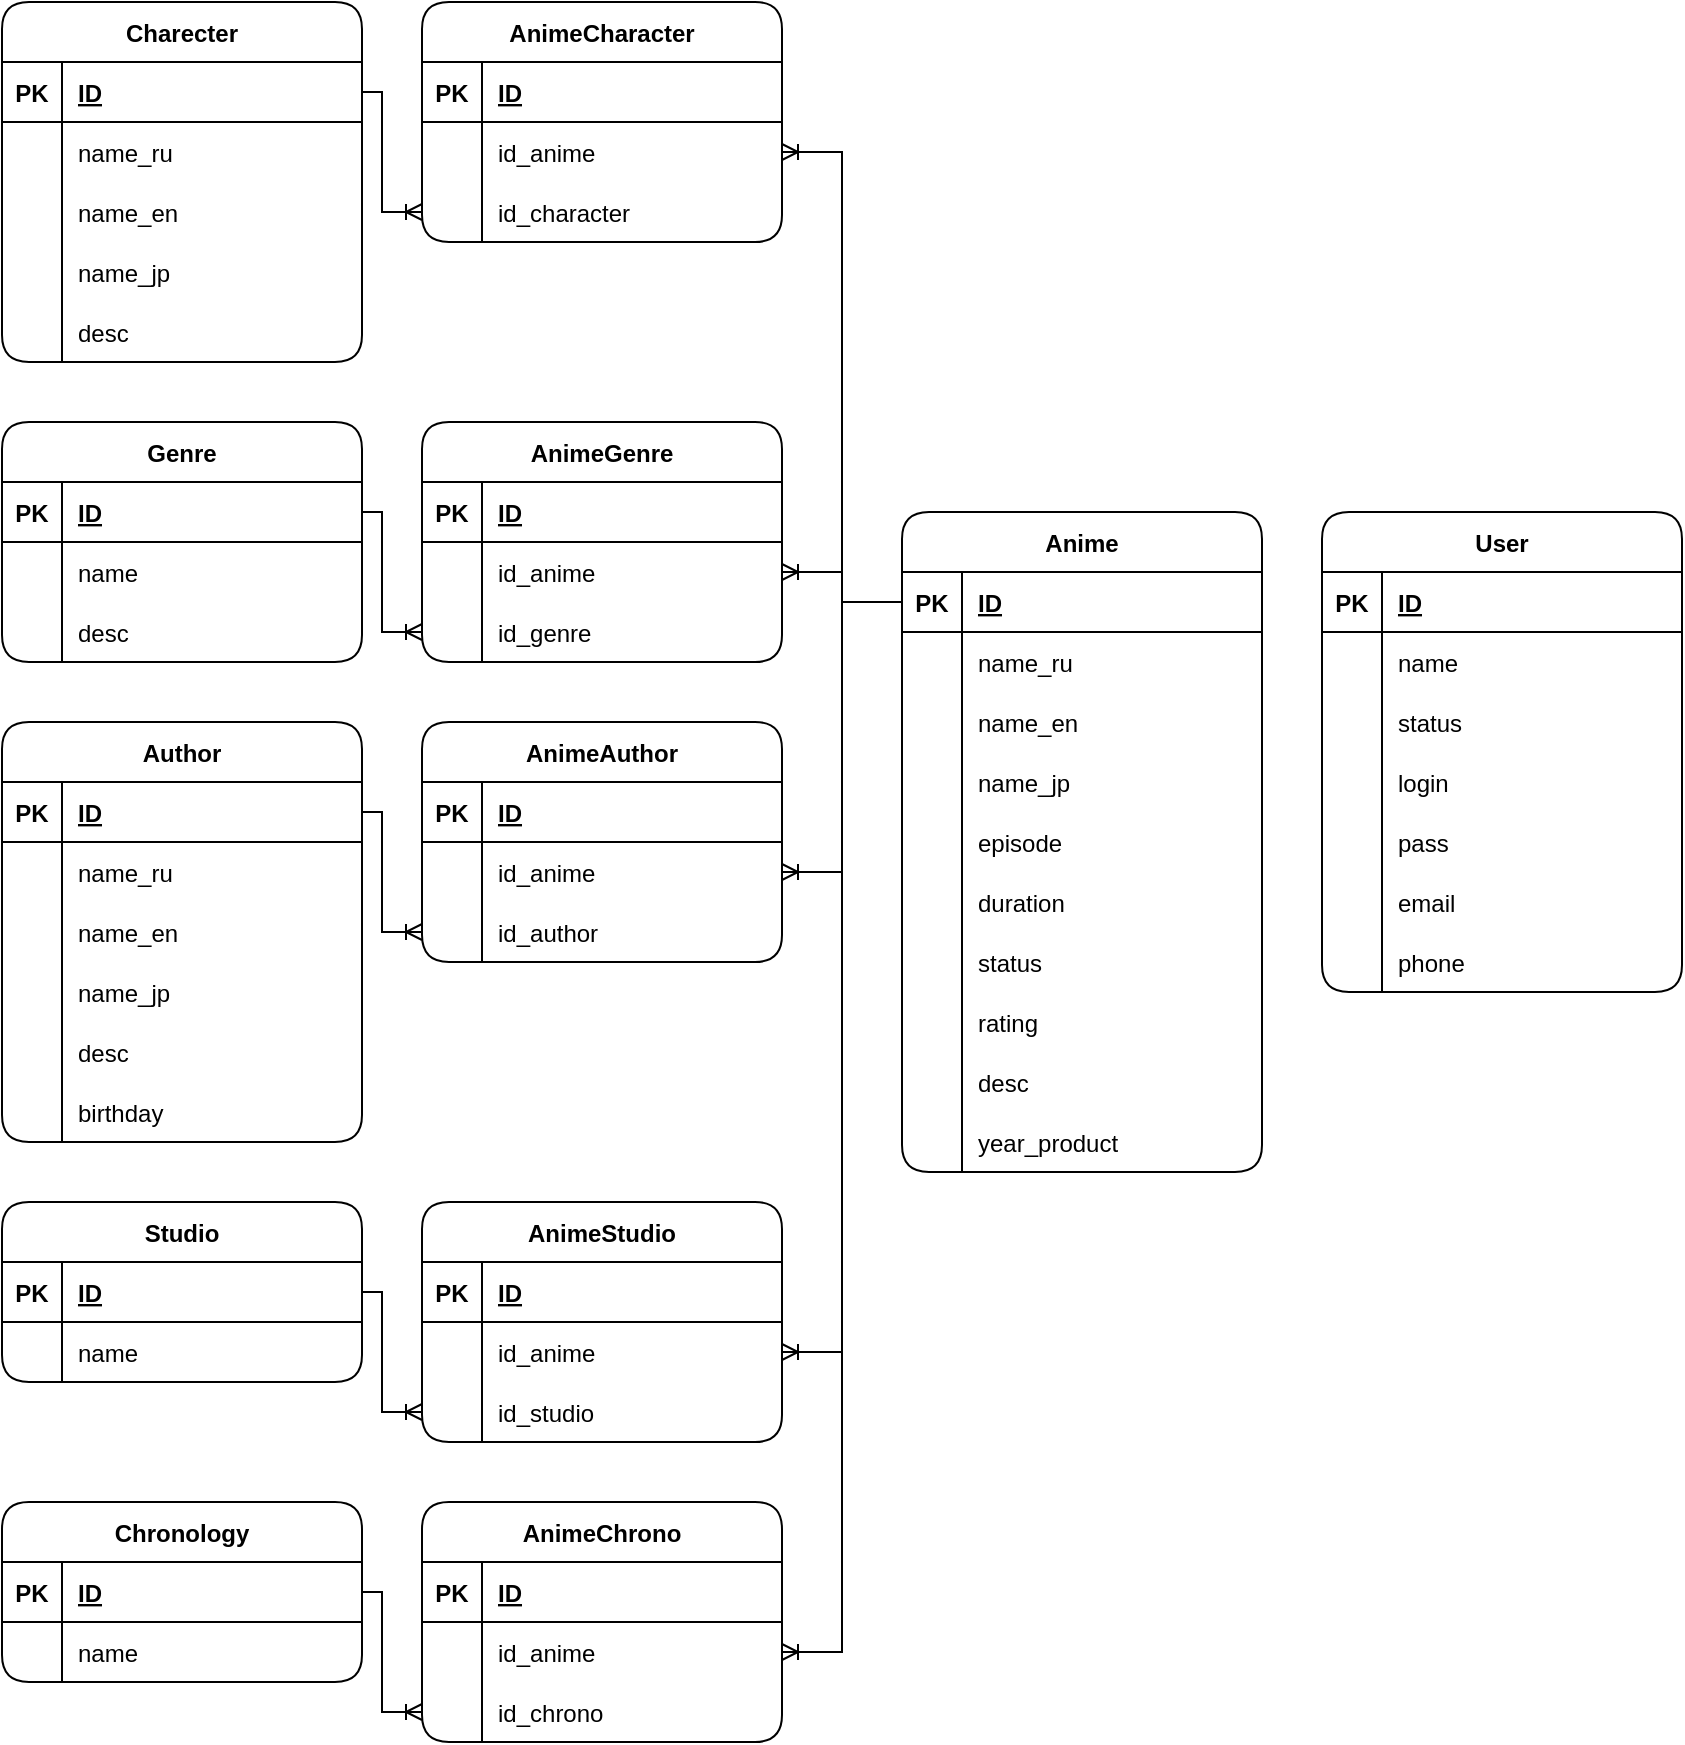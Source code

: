 <mxfile version="21.0.2" type="github">
  <diagram id="R2lEEEUBdFMjLlhIrx00" name="Page-1">
    <mxGraphModel dx="2294" dy="1980" grid="1" gridSize="10" guides="1" tooltips="1" connect="1" arrows="1" fold="1" page="1" pageScale="1" pageWidth="850" pageHeight="1100" math="0" shadow="0" extFonts="Permanent Marker^https://fonts.googleapis.com/css?family=Permanent+Marker">
      <root>
        <mxCell id="0" />
        <mxCell id="1" parent="0" />
        <mxCell id="4x8O5ecYbpIAdWg5Jk5Z-5" style="edgeStyle=orthogonalEdgeStyle;rounded=0;orthogonalLoop=1;jettySize=auto;html=1;exitX=0;exitY=0.5;exitDx=0;exitDy=0;entryX=0;entryY=0.5;entryDx=0;entryDy=0;endArrow=ERmany;endFill=0;" edge="1" parent="1" target="UUHhNU8ZhEwiob4Lq0Sh-174">
          <mxGeometry relative="1" as="geometry">
            <mxPoint x="80" y="105" as="sourcePoint" />
            <Array as="points">
              <mxPoint x="70" y="105" />
              <mxPoint x="70" y="40" />
              <mxPoint x="-440" y="40" />
              <mxPoint x="-440" y="405" />
            </Array>
          </mxGeometry>
        </mxCell>
        <mxCell id="4x8O5ecYbpIAdWg5Jk5Z-17" value="Anime" style="shape=table;startSize=30;container=1;collapsible=1;childLayout=tableLayout;fixedRows=1;rowLines=0;fontStyle=1;align=center;resizeLast=1;rounded=1;" vertex="1" parent="1">
          <mxGeometry x="-30" y="-835" width="180" height="330" as="geometry" />
        </mxCell>
        <mxCell id="4x8O5ecYbpIAdWg5Jk5Z-18" value="" style="shape=tableRow;horizontal=0;startSize=0;swimlaneHead=0;swimlaneBody=0;fillColor=none;collapsible=0;dropTarget=0;points=[[0,0.5],[1,0.5]];portConstraint=eastwest;top=0;left=0;right=0;bottom=1;" vertex="1" parent="4x8O5ecYbpIAdWg5Jk5Z-17">
          <mxGeometry y="30" width="180" height="30" as="geometry" />
        </mxCell>
        <mxCell id="4x8O5ecYbpIAdWg5Jk5Z-19" value="PK" style="shape=partialRectangle;connectable=0;fillColor=none;top=0;left=0;bottom=0;right=0;fontStyle=1;overflow=hidden;" vertex="1" parent="4x8O5ecYbpIAdWg5Jk5Z-18">
          <mxGeometry width="30" height="30" as="geometry">
            <mxRectangle width="30" height="30" as="alternateBounds" />
          </mxGeometry>
        </mxCell>
        <mxCell id="4x8O5ecYbpIAdWg5Jk5Z-20" value="ID" style="shape=partialRectangle;connectable=0;fillColor=none;top=0;left=0;bottom=0;right=0;align=left;spacingLeft=6;fontStyle=5;overflow=hidden;" vertex="1" parent="4x8O5ecYbpIAdWg5Jk5Z-18">
          <mxGeometry x="30" width="150" height="30" as="geometry">
            <mxRectangle width="150" height="30" as="alternateBounds" />
          </mxGeometry>
        </mxCell>
        <mxCell id="4x8O5ecYbpIAdWg5Jk5Z-21" value="" style="shape=tableRow;horizontal=0;startSize=0;swimlaneHead=0;swimlaneBody=0;fillColor=none;collapsible=0;dropTarget=0;points=[[0,0.5],[1,0.5]];portConstraint=eastwest;top=0;left=0;right=0;bottom=0;" vertex="1" parent="4x8O5ecYbpIAdWg5Jk5Z-17">
          <mxGeometry y="60" width="180" height="30" as="geometry" />
        </mxCell>
        <mxCell id="4x8O5ecYbpIAdWg5Jk5Z-22" value="" style="shape=partialRectangle;connectable=0;fillColor=none;top=0;left=0;bottom=0;right=0;editable=1;overflow=hidden;" vertex="1" parent="4x8O5ecYbpIAdWg5Jk5Z-21">
          <mxGeometry width="30" height="30" as="geometry">
            <mxRectangle width="30" height="30" as="alternateBounds" />
          </mxGeometry>
        </mxCell>
        <mxCell id="4x8O5ecYbpIAdWg5Jk5Z-23" value="name_ru" style="shape=partialRectangle;connectable=0;fillColor=none;top=0;left=0;bottom=0;right=0;align=left;spacingLeft=6;overflow=hidden;" vertex="1" parent="4x8O5ecYbpIAdWg5Jk5Z-21">
          <mxGeometry x="30" width="150" height="30" as="geometry">
            <mxRectangle width="150" height="30" as="alternateBounds" />
          </mxGeometry>
        </mxCell>
        <mxCell id="4x8O5ecYbpIAdWg5Jk5Z-24" value="" style="shape=tableRow;horizontal=0;startSize=0;swimlaneHead=0;swimlaneBody=0;fillColor=none;collapsible=0;dropTarget=0;points=[[0,0.5],[1,0.5]];portConstraint=eastwest;top=0;left=0;right=0;bottom=0;" vertex="1" parent="4x8O5ecYbpIAdWg5Jk5Z-17">
          <mxGeometry y="90" width="180" height="30" as="geometry" />
        </mxCell>
        <mxCell id="4x8O5ecYbpIAdWg5Jk5Z-25" value="" style="shape=partialRectangle;connectable=0;fillColor=none;top=0;left=0;bottom=0;right=0;editable=1;overflow=hidden;" vertex="1" parent="4x8O5ecYbpIAdWg5Jk5Z-24">
          <mxGeometry width="30" height="30" as="geometry">
            <mxRectangle width="30" height="30" as="alternateBounds" />
          </mxGeometry>
        </mxCell>
        <mxCell id="4x8O5ecYbpIAdWg5Jk5Z-26" value="name_en" style="shape=partialRectangle;connectable=0;fillColor=none;top=0;left=0;bottom=0;right=0;align=left;spacingLeft=6;overflow=hidden;" vertex="1" parent="4x8O5ecYbpIAdWg5Jk5Z-24">
          <mxGeometry x="30" width="150" height="30" as="geometry">
            <mxRectangle width="150" height="30" as="alternateBounds" />
          </mxGeometry>
        </mxCell>
        <mxCell id="4x8O5ecYbpIAdWg5Jk5Z-27" value="" style="shape=tableRow;horizontal=0;startSize=0;swimlaneHead=0;swimlaneBody=0;fillColor=none;collapsible=0;dropTarget=0;points=[[0,0.5],[1,0.5]];portConstraint=eastwest;top=0;left=0;right=0;bottom=0;" vertex="1" parent="4x8O5ecYbpIAdWg5Jk5Z-17">
          <mxGeometry y="120" width="180" height="30" as="geometry" />
        </mxCell>
        <mxCell id="4x8O5ecYbpIAdWg5Jk5Z-28" value="" style="shape=partialRectangle;connectable=0;fillColor=none;top=0;left=0;bottom=0;right=0;editable=1;overflow=hidden;" vertex="1" parent="4x8O5ecYbpIAdWg5Jk5Z-27">
          <mxGeometry width="30" height="30" as="geometry">
            <mxRectangle width="30" height="30" as="alternateBounds" />
          </mxGeometry>
        </mxCell>
        <mxCell id="4x8O5ecYbpIAdWg5Jk5Z-29" value="name_jp" style="shape=partialRectangle;connectable=0;fillColor=none;top=0;left=0;bottom=0;right=0;align=left;spacingLeft=6;overflow=hidden;" vertex="1" parent="4x8O5ecYbpIAdWg5Jk5Z-27">
          <mxGeometry x="30" width="150" height="30" as="geometry">
            <mxRectangle width="150" height="30" as="alternateBounds" />
          </mxGeometry>
        </mxCell>
        <mxCell id="4x8O5ecYbpIAdWg5Jk5Z-30" style="shape=tableRow;horizontal=0;startSize=0;swimlaneHead=0;swimlaneBody=0;fillColor=none;collapsible=0;dropTarget=0;points=[[0,0.5],[1,0.5]];portConstraint=eastwest;top=0;left=0;right=0;bottom=0;" vertex="1" parent="4x8O5ecYbpIAdWg5Jk5Z-17">
          <mxGeometry y="150" width="180" height="30" as="geometry" />
        </mxCell>
        <mxCell id="4x8O5ecYbpIAdWg5Jk5Z-31" style="shape=partialRectangle;connectable=0;fillColor=none;top=0;left=0;bottom=0;right=0;editable=1;overflow=hidden;" vertex="1" parent="4x8O5ecYbpIAdWg5Jk5Z-30">
          <mxGeometry width="30" height="30" as="geometry">
            <mxRectangle width="30" height="30" as="alternateBounds" />
          </mxGeometry>
        </mxCell>
        <mxCell id="4x8O5ecYbpIAdWg5Jk5Z-32" value="episode" style="shape=partialRectangle;connectable=0;fillColor=none;top=0;left=0;bottom=0;right=0;align=left;spacingLeft=6;overflow=hidden;" vertex="1" parent="4x8O5ecYbpIAdWg5Jk5Z-30">
          <mxGeometry x="30" width="150" height="30" as="geometry">
            <mxRectangle width="150" height="30" as="alternateBounds" />
          </mxGeometry>
        </mxCell>
        <mxCell id="4x8O5ecYbpIAdWg5Jk5Z-33" style="shape=tableRow;horizontal=0;startSize=0;swimlaneHead=0;swimlaneBody=0;fillColor=none;collapsible=0;dropTarget=0;points=[[0,0.5],[1,0.5]];portConstraint=eastwest;top=0;left=0;right=0;bottom=0;" vertex="1" parent="4x8O5ecYbpIAdWg5Jk5Z-17">
          <mxGeometry y="180" width="180" height="30" as="geometry" />
        </mxCell>
        <mxCell id="4x8O5ecYbpIAdWg5Jk5Z-34" style="shape=partialRectangle;connectable=0;fillColor=none;top=0;left=0;bottom=0;right=0;editable=1;overflow=hidden;" vertex="1" parent="4x8O5ecYbpIAdWg5Jk5Z-33">
          <mxGeometry width="30" height="30" as="geometry">
            <mxRectangle width="30" height="30" as="alternateBounds" />
          </mxGeometry>
        </mxCell>
        <mxCell id="4x8O5ecYbpIAdWg5Jk5Z-35" value="duration" style="shape=partialRectangle;connectable=0;fillColor=none;top=0;left=0;bottom=0;right=0;align=left;spacingLeft=6;overflow=hidden;" vertex="1" parent="4x8O5ecYbpIAdWg5Jk5Z-33">
          <mxGeometry x="30" width="150" height="30" as="geometry">
            <mxRectangle width="150" height="30" as="alternateBounds" />
          </mxGeometry>
        </mxCell>
        <mxCell id="4x8O5ecYbpIAdWg5Jk5Z-36" style="shape=tableRow;horizontal=0;startSize=0;swimlaneHead=0;swimlaneBody=0;fillColor=none;collapsible=0;dropTarget=0;points=[[0,0.5],[1,0.5]];portConstraint=eastwest;top=0;left=0;right=0;bottom=0;" vertex="1" parent="4x8O5ecYbpIAdWg5Jk5Z-17">
          <mxGeometry y="210" width="180" height="30" as="geometry" />
        </mxCell>
        <mxCell id="4x8O5ecYbpIAdWg5Jk5Z-37" style="shape=partialRectangle;connectable=0;fillColor=none;top=0;left=0;bottom=0;right=0;editable=1;overflow=hidden;" vertex="1" parent="4x8O5ecYbpIAdWg5Jk5Z-36">
          <mxGeometry width="30" height="30" as="geometry">
            <mxRectangle width="30" height="30" as="alternateBounds" />
          </mxGeometry>
        </mxCell>
        <mxCell id="4x8O5ecYbpIAdWg5Jk5Z-38" value="status" style="shape=partialRectangle;connectable=0;fillColor=none;top=0;left=0;bottom=0;right=0;align=left;spacingLeft=6;overflow=hidden;" vertex="1" parent="4x8O5ecYbpIAdWg5Jk5Z-36">
          <mxGeometry x="30" width="150" height="30" as="geometry">
            <mxRectangle width="150" height="30" as="alternateBounds" />
          </mxGeometry>
        </mxCell>
        <mxCell id="4x8O5ecYbpIAdWg5Jk5Z-39" style="shape=tableRow;horizontal=0;startSize=0;swimlaneHead=0;swimlaneBody=0;fillColor=none;collapsible=0;dropTarget=0;points=[[0,0.5],[1,0.5]];portConstraint=eastwest;top=0;left=0;right=0;bottom=0;" vertex="1" parent="4x8O5ecYbpIAdWg5Jk5Z-17">
          <mxGeometry y="240" width="180" height="30" as="geometry" />
        </mxCell>
        <mxCell id="4x8O5ecYbpIAdWg5Jk5Z-40" style="shape=partialRectangle;connectable=0;fillColor=none;top=0;left=0;bottom=0;right=0;editable=1;overflow=hidden;" vertex="1" parent="4x8O5ecYbpIAdWg5Jk5Z-39">
          <mxGeometry width="30" height="30" as="geometry">
            <mxRectangle width="30" height="30" as="alternateBounds" />
          </mxGeometry>
        </mxCell>
        <mxCell id="4x8O5ecYbpIAdWg5Jk5Z-41" value="rating" style="shape=partialRectangle;connectable=0;fillColor=none;top=0;left=0;bottom=0;right=0;align=left;spacingLeft=6;overflow=hidden;" vertex="1" parent="4x8O5ecYbpIAdWg5Jk5Z-39">
          <mxGeometry x="30" width="150" height="30" as="geometry">
            <mxRectangle width="150" height="30" as="alternateBounds" />
          </mxGeometry>
        </mxCell>
        <mxCell id="4x8O5ecYbpIAdWg5Jk5Z-42" style="shape=tableRow;horizontal=0;startSize=0;swimlaneHead=0;swimlaneBody=0;fillColor=none;collapsible=0;dropTarget=0;points=[[0,0.5],[1,0.5]];portConstraint=eastwest;top=0;left=0;right=0;bottom=0;" vertex="1" parent="4x8O5ecYbpIAdWg5Jk5Z-17">
          <mxGeometry y="270" width="180" height="30" as="geometry" />
        </mxCell>
        <mxCell id="4x8O5ecYbpIAdWg5Jk5Z-43" style="shape=partialRectangle;connectable=0;fillColor=none;top=0;left=0;bottom=0;right=0;editable=1;overflow=hidden;" vertex="1" parent="4x8O5ecYbpIAdWg5Jk5Z-42">
          <mxGeometry width="30" height="30" as="geometry">
            <mxRectangle width="30" height="30" as="alternateBounds" />
          </mxGeometry>
        </mxCell>
        <mxCell id="4x8O5ecYbpIAdWg5Jk5Z-44" value="desc" style="shape=partialRectangle;connectable=0;fillColor=none;top=0;left=0;bottom=0;right=0;align=left;spacingLeft=6;overflow=hidden;" vertex="1" parent="4x8O5ecYbpIAdWg5Jk5Z-42">
          <mxGeometry x="30" width="150" height="30" as="geometry">
            <mxRectangle width="150" height="30" as="alternateBounds" />
          </mxGeometry>
        </mxCell>
        <mxCell id="4x8O5ecYbpIAdWg5Jk5Z-45" style="shape=tableRow;horizontal=0;startSize=0;swimlaneHead=0;swimlaneBody=0;fillColor=none;collapsible=0;dropTarget=0;points=[[0,0.5],[1,0.5]];portConstraint=eastwest;top=0;left=0;right=0;bottom=0;" vertex="1" parent="4x8O5ecYbpIAdWg5Jk5Z-17">
          <mxGeometry y="300" width="180" height="30" as="geometry" />
        </mxCell>
        <mxCell id="4x8O5ecYbpIAdWg5Jk5Z-46" style="shape=partialRectangle;connectable=0;fillColor=none;top=0;left=0;bottom=0;right=0;editable=1;overflow=hidden;" vertex="1" parent="4x8O5ecYbpIAdWg5Jk5Z-45">
          <mxGeometry width="30" height="30" as="geometry">
            <mxRectangle width="30" height="30" as="alternateBounds" />
          </mxGeometry>
        </mxCell>
        <mxCell id="4x8O5ecYbpIAdWg5Jk5Z-47" value="year_product" style="shape=partialRectangle;connectable=0;fillColor=none;top=0;left=0;bottom=0;right=0;align=left;spacingLeft=6;overflow=hidden;" vertex="1" parent="4x8O5ecYbpIAdWg5Jk5Z-45">
          <mxGeometry x="30" width="150" height="30" as="geometry">
            <mxRectangle width="150" height="30" as="alternateBounds" />
          </mxGeometry>
        </mxCell>
        <mxCell id="4x8O5ecYbpIAdWg5Jk5Z-48" value="Chronology" style="shape=table;startSize=30;container=1;collapsible=1;childLayout=tableLayout;fixedRows=1;rowLines=0;fontStyle=1;align=center;resizeLast=1;rounded=1;" vertex="1" parent="1">
          <mxGeometry x="-480" y="-340" width="180" height="90" as="geometry" />
        </mxCell>
        <mxCell id="4x8O5ecYbpIAdWg5Jk5Z-49" value="" style="shape=tableRow;horizontal=0;startSize=0;swimlaneHead=0;swimlaneBody=0;fillColor=none;collapsible=0;dropTarget=0;points=[[0,0.5],[1,0.5]];portConstraint=eastwest;top=0;left=0;right=0;bottom=1;" vertex="1" parent="4x8O5ecYbpIAdWg5Jk5Z-48">
          <mxGeometry y="30" width="180" height="30" as="geometry" />
        </mxCell>
        <mxCell id="4x8O5ecYbpIAdWg5Jk5Z-50" value="PK" style="shape=partialRectangle;connectable=0;fillColor=none;top=0;left=0;bottom=0;right=0;fontStyle=1;overflow=hidden;" vertex="1" parent="4x8O5ecYbpIAdWg5Jk5Z-49">
          <mxGeometry width="30" height="30" as="geometry">
            <mxRectangle width="30" height="30" as="alternateBounds" />
          </mxGeometry>
        </mxCell>
        <mxCell id="4x8O5ecYbpIAdWg5Jk5Z-51" value="ID" style="shape=partialRectangle;connectable=0;fillColor=none;top=0;left=0;bottom=0;right=0;align=left;spacingLeft=6;fontStyle=5;overflow=hidden;" vertex="1" parent="4x8O5ecYbpIAdWg5Jk5Z-49">
          <mxGeometry x="30" width="150" height="30" as="geometry">
            <mxRectangle width="150" height="30" as="alternateBounds" />
          </mxGeometry>
        </mxCell>
        <mxCell id="4x8O5ecYbpIAdWg5Jk5Z-52" value="" style="shape=tableRow;horizontal=0;startSize=0;swimlaneHead=0;swimlaneBody=0;fillColor=none;collapsible=0;dropTarget=0;points=[[0,0.5],[1,0.5]];portConstraint=eastwest;top=0;left=0;right=0;bottom=0;" vertex="1" parent="4x8O5ecYbpIAdWg5Jk5Z-48">
          <mxGeometry y="60" width="180" height="30" as="geometry" />
        </mxCell>
        <mxCell id="4x8O5ecYbpIAdWg5Jk5Z-53" value="" style="shape=partialRectangle;connectable=0;fillColor=none;top=0;left=0;bottom=0;right=0;editable=1;overflow=hidden;" vertex="1" parent="4x8O5ecYbpIAdWg5Jk5Z-52">
          <mxGeometry width="30" height="30" as="geometry">
            <mxRectangle width="30" height="30" as="alternateBounds" />
          </mxGeometry>
        </mxCell>
        <mxCell id="4x8O5ecYbpIAdWg5Jk5Z-54" value="name" style="shape=partialRectangle;connectable=0;fillColor=none;top=0;left=0;bottom=0;right=0;align=left;spacingLeft=6;overflow=hidden;" vertex="1" parent="4x8O5ecYbpIAdWg5Jk5Z-52">
          <mxGeometry x="30" width="150" height="30" as="geometry">
            <mxRectangle width="150" height="30" as="alternateBounds" />
          </mxGeometry>
        </mxCell>
        <mxCell id="4x8O5ecYbpIAdWg5Jk5Z-55" value="User" style="shape=table;startSize=30;container=1;collapsible=1;childLayout=tableLayout;fixedRows=1;rowLines=0;fontStyle=1;align=center;resizeLast=1;rounded=1;" vertex="1" parent="1">
          <mxGeometry x="180" y="-835" width="180" height="240" as="geometry" />
        </mxCell>
        <mxCell id="4x8O5ecYbpIAdWg5Jk5Z-56" value="" style="shape=tableRow;horizontal=0;startSize=0;swimlaneHead=0;swimlaneBody=0;fillColor=none;collapsible=0;dropTarget=0;points=[[0,0.5],[1,0.5]];portConstraint=eastwest;top=0;left=0;right=0;bottom=1;" vertex="1" parent="4x8O5ecYbpIAdWg5Jk5Z-55">
          <mxGeometry y="30" width="180" height="30" as="geometry" />
        </mxCell>
        <mxCell id="4x8O5ecYbpIAdWg5Jk5Z-57" value="PK" style="shape=partialRectangle;connectable=0;fillColor=none;top=0;left=0;bottom=0;right=0;fontStyle=1;overflow=hidden;" vertex="1" parent="4x8O5ecYbpIAdWg5Jk5Z-56">
          <mxGeometry width="30" height="30" as="geometry">
            <mxRectangle width="30" height="30" as="alternateBounds" />
          </mxGeometry>
        </mxCell>
        <mxCell id="4x8O5ecYbpIAdWg5Jk5Z-58" value="ID" style="shape=partialRectangle;connectable=0;fillColor=none;top=0;left=0;bottom=0;right=0;align=left;spacingLeft=6;fontStyle=5;overflow=hidden;" vertex="1" parent="4x8O5ecYbpIAdWg5Jk5Z-56">
          <mxGeometry x="30" width="150" height="30" as="geometry">
            <mxRectangle width="150" height="30" as="alternateBounds" />
          </mxGeometry>
        </mxCell>
        <mxCell id="4x8O5ecYbpIAdWg5Jk5Z-59" value="" style="shape=tableRow;horizontal=0;startSize=0;swimlaneHead=0;swimlaneBody=0;fillColor=none;collapsible=0;dropTarget=0;points=[[0,0.5],[1,0.5]];portConstraint=eastwest;top=0;left=0;right=0;bottom=0;" vertex="1" parent="4x8O5ecYbpIAdWg5Jk5Z-55">
          <mxGeometry y="60" width="180" height="30" as="geometry" />
        </mxCell>
        <mxCell id="4x8O5ecYbpIAdWg5Jk5Z-60" value="" style="shape=partialRectangle;connectable=0;fillColor=none;top=0;left=0;bottom=0;right=0;editable=1;overflow=hidden;" vertex="1" parent="4x8O5ecYbpIAdWg5Jk5Z-59">
          <mxGeometry width="30" height="30" as="geometry">
            <mxRectangle width="30" height="30" as="alternateBounds" />
          </mxGeometry>
        </mxCell>
        <mxCell id="4x8O5ecYbpIAdWg5Jk5Z-61" value="name" style="shape=partialRectangle;connectable=0;fillColor=none;top=0;left=0;bottom=0;right=0;align=left;spacingLeft=6;overflow=hidden;" vertex="1" parent="4x8O5ecYbpIAdWg5Jk5Z-59">
          <mxGeometry x="30" width="150" height="30" as="geometry">
            <mxRectangle width="150" height="30" as="alternateBounds" />
          </mxGeometry>
        </mxCell>
        <mxCell id="4x8O5ecYbpIAdWg5Jk5Z-62" value="" style="shape=tableRow;horizontal=0;startSize=0;swimlaneHead=0;swimlaneBody=0;fillColor=none;collapsible=0;dropTarget=0;points=[[0,0.5],[1,0.5]];portConstraint=eastwest;top=0;left=0;right=0;bottom=0;" vertex="1" parent="4x8O5ecYbpIAdWg5Jk5Z-55">
          <mxGeometry y="90" width="180" height="30" as="geometry" />
        </mxCell>
        <mxCell id="4x8O5ecYbpIAdWg5Jk5Z-63" value="" style="shape=partialRectangle;connectable=0;fillColor=none;top=0;left=0;bottom=0;right=0;editable=1;overflow=hidden;" vertex="1" parent="4x8O5ecYbpIAdWg5Jk5Z-62">
          <mxGeometry width="30" height="30" as="geometry">
            <mxRectangle width="30" height="30" as="alternateBounds" />
          </mxGeometry>
        </mxCell>
        <mxCell id="4x8O5ecYbpIAdWg5Jk5Z-64" value="status" style="shape=partialRectangle;connectable=0;fillColor=none;top=0;left=0;bottom=0;right=0;align=left;spacingLeft=6;overflow=hidden;" vertex="1" parent="4x8O5ecYbpIAdWg5Jk5Z-62">
          <mxGeometry x="30" width="150" height="30" as="geometry">
            <mxRectangle width="150" height="30" as="alternateBounds" />
          </mxGeometry>
        </mxCell>
        <mxCell id="4x8O5ecYbpIAdWg5Jk5Z-65" value="" style="shape=tableRow;horizontal=0;startSize=0;swimlaneHead=0;swimlaneBody=0;fillColor=none;collapsible=0;dropTarget=0;points=[[0,0.5],[1,0.5]];portConstraint=eastwest;top=0;left=0;right=0;bottom=0;" vertex="1" parent="4x8O5ecYbpIAdWg5Jk5Z-55">
          <mxGeometry y="120" width="180" height="30" as="geometry" />
        </mxCell>
        <mxCell id="4x8O5ecYbpIAdWg5Jk5Z-66" value="    " style="shape=partialRectangle;connectable=0;fillColor=none;top=0;left=0;bottom=0;right=0;editable=1;overflow=hidden;" vertex="1" parent="4x8O5ecYbpIAdWg5Jk5Z-65">
          <mxGeometry width="30" height="30" as="geometry">
            <mxRectangle width="30" height="30" as="alternateBounds" />
          </mxGeometry>
        </mxCell>
        <mxCell id="4x8O5ecYbpIAdWg5Jk5Z-67" value="login" style="shape=partialRectangle;connectable=0;fillColor=none;top=0;left=0;bottom=0;right=0;align=left;spacingLeft=6;overflow=hidden;" vertex="1" parent="4x8O5ecYbpIAdWg5Jk5Z-65">
          <mxGeometry x="30" width="150" height="30" as="geometry">
            <mxRectangle width="150" height="30" as="alternateBounds" />
          </mxGeometry>
        </mxCell>
        <mxCell id="4x8O5ecYbpIAdWg5Jk5Z-68" style="shape=tableRow;horizontal=0;startSize=0;swimlaneHead=0;swimlaneBody=0;fillColor=none;collapsible=0;dropTarget=0;points=[[0,0.5],[1,0.5]];portConstraint=eastwest;top=0;left=0;right=0;bottom=0;" vertex="1" parent="4x8O5ecYbpIAdWg5Jk5Z-55">
          <mxGeometry y="150" width="180" height="30" as="geometry" />
        </mxCell>
        <mxCell id="4x8O5ecYbpIAdWg5Jk5Z-69" style="shape=partialRectangle;connectable=0;fillColor=none;top=0;left=0;bottom=0;right=0;editable=1;overflow=hidden;" vertex="1" parent="4x8O5ecYbpIAdWg5Jk5Z-68">
          <mxGeometry width="30" height="30" as="geometry">
            <mxRectangle width="30" height="30" as="alternateBounds" />
          </mxGeometry>
        </mxCell>
        <mxCell id="4x8O5ecYbpIAdWg5Jk5Z-70" value="pass" style="shape=partialRectangle;connectable=0;fillColor=none;top=0;left=0;bottom=0;right=0;align=left;spacingLeft=6;overflow=hidden;" vertex="1" parent="4x8O5ecYbpIAdWg5Jk5Z-68">
          <mxGeometry x="30" width="150" height="30" as="geometry">
            <mxRectangle width="150" height="30" as="alternateBounds" />
          </mxGeometry>
        </mxCell>
        <mxCell id="4x8O5ecYbpIAdWg5Jk5Z-71" style="shape=tableRow;horizontal=0;startSize=0;swimlaneHead=0;swimlaneBody=0;fillColor=none;collapsible=0;dropTarget=0;points=[[0,0.5],[1,0.5]];portConstraint=eastwest;top=0;left=0;right=0;bottom=0;" vertex="1" parent="4x8O5ecYbpIAdWg5Jk5Z-55">
          <mxGeometry y="180" width="180" height="30" as="geometry" />
        </mxCell>
        <mxCell id="4x8O5ecYbpIAdWg5Jk5Z-72" style="shape=partialRectangle;connectable=0;fillColor=none;top=0;left=0;bottom=0;right=0;editable=1;overflow=hidden;" vertex="1" parent="4x8O5ecYbpIAdWg5Jk5Z-71">
          <mxGeometry width="30" height="30" as="geometry">
            <mxRectangle width="30" height="30" as="alternateBounds" />
          </mxGeometry>
        </mxCell>
        <mxCell id="4x8O5ecYbpIAdWg5Jk5Z-73" value="email" style="shape=partialRectangle;connectable=0;fillColor=none;top=0;left=0;bottom=0;right=0;align=left;spacingLeft=6;overflow=hidden;" vertex="1" parent="4x8O5ecYbpIAdWg5Jk5Z-71">
          <mxGeometry x="30" width="150" height="30" as="geometry">
            <mxRectangle width="150" height="30" as="alternateBounds" />
          </mxGeometry>
        </mxCell>
        <mxCell id="4x8O5ecYbpIAdWg5Jk5Z-74" style="shape=tableRow;horizontal=0;startSize=0;swimlaneHead=0;swimlaneBody=0;fillColor=none;collapsible=0;dropTarget=0;points=[[0,0.5],[1,0.5]];portConstraint=eastwest;top=0;left=0;right=0;bottom=0;" vertex="1" parent="4x8O5ecYbpIAdWg5Jk5Z-55">
          <mxGeometry y="210" width="180" height="30" as="geometry" />
        </mxCell>
        <mxCell id="4x8O5ecYbpIAdWg5Jk5Z-75" style="shape=partialRectangle;connectable=0;fillColor=none;top=0;left=0;bottom=0;right=0;editable=1;overflow=hidden;" vertex="1" parent="4x8O5ecYbpIAdWg5Jk5Z-74">
          <mxGeometry width="30" height="30" as="geometry">
            <mxRectangle width="30" height="30" as="alternateBounds" />
          </mxGeometry>
        </mxCell>
        <mxCell id="4x8O5ecYbpIAdWg5Jk5Z-76" value="phone" style="shape=partialRectangle;connectable=0;fillColor=none;top=0;left=0;bottom=0;right=0;align=left;spacingLeft=6;overflow=hidden;" vertex="1" parent="4x8O5ecYbpIAdWg5Jk5Z-74">
          <mxGeometry x="30" width="150" height="30" as="geometry">
            <mxRectangle width="150" height="30" as="alternateBounds" />
          </mxGeometry>
        </mxCell>
        <mxCell id="4x8O5ecYbpIAdWg5Jk5Z-77" value="Charecter" style="shape=table;startSize=30;container=1;collapsible=1;childLayout=tableLayout;fixedRows=1;rowLines=0;fontStyle=1;align=center;resizeLast=1;rounded=1;" vertex="1" parent="1">
          <mxGeometry x="-480" y="-1090" width="180" height="180" as="geometry" />
        </mxCell>
        <mxCell id="4x8O5ecYbpIAdWg5Jk5Z-78" value="" style="shape=tableRow;horizontal=0;startSize=0;swimlaneHead=0;swimlaneBody=0;fillColor=none;collapsible=0;dropTarget=0;points=[[0,0.5],[1,0.5]];portConstraint=eastwest;top=0;left=0;right=0;bottom=1;" vertex="1" parent="4x8O5ecYbpIAdWg5Jk5Z-77">
          <mxGeometry y="30" width="180" height="30" as="geometry" />
        </mxCell>
        <mxCell id="4x8O5ecYbpIAdWg5Jk5Z-79" value="PK" style="shape=partialRectangle;connectable=0;fillColor=none;top=0;left=0;bottom=0;right=0;fontStyle=1;overflow=hidden;" vertex="1" parent="4x8O5ecYbpIAdWg5Jk5Z-78">
          <mxGeometry width="30" height="30" as="geometry">
            <mxRectangle width="30" height="30" as="alternateBounds" />
          </mxGeometry>
        </mxCell>
        <mxCell id="4x8O5ecYbpIAdWg5Jk5Z-80" value="ID" style="shape=partialRectangle;connectable=0;fillColor=none;top=0;left=0;bottom=0;right=0;align=left;spacingLeft=6;fontStyle=5;overflow=hidden;" vertex="1" parent="4x8O5ecYbpIAdWg5Jk5Z-78">
          <mxGeometry x="30" width="150" height="30" as="geometry">
            <mxRectangle width="150" height="30" as="alternateBounds" />
          </mxGeometry>
        </mxCell>
        <mxCell id="4x8O5ecYbpIAdWg5Jk5Z-81" value="" style="shape=tableRow;horizontal=0;startSize=0;swimlaneHead=0;swimlaneBody=0;fillColor=none;collapsible=0;dropTarget=0;points=[[0,0.5],[1,0.5]];portConstraint=eastwest;top=0;left=0;right=0;bottom=0;" vertex="1" parent="4x8O5ecYbpIAdWg5Jk5Z-77">
          <mxGeometry y="60" width="180" height="30" as="geometry" />
        </mxCell>
        <mxCell id="4x8O5ecYbpIAdWg5Jk5Z-82" value="" style="shape=partialRectangle;connectable=0;fillColor=none;top=0;left=0;bottom=0;right=0;editable=1;overflow=hidden;" vertex="1" parent="4x8O5ecYbpIAdWg5Jk5Z-81">
          <mxGeometry width="30" height="30" as="geometry">
            <mxRectangle width="30" height="30" as="alternateBounds" />
          </mxGeometry>
        </mxCell>
        <mxCell id="4x8O5ecYbpIAdWg5Jk5Z-83" value="name_ru" style="shape=partialRectangle;connectable=0;fillColor=none;top=0;left=0;bottom=0;right=0;align=left;spacingLeft=6;overflow=hidden;" vertex="1" parent="4x8O5ecYbpIAdWg5Jk5Z-81">
          <mxGeometry x="30" width="150" height="30" as="geometry">
            <mxRectangle width="150" height="30" as="alternateBounds" />
          </mxGeometry>
        </mxCell>
        <mxCell id="4x8O5ecYbpIAdWg5Jk5Z-84" value="" style="shape=tableRow;horizontal=0;startSize=0;swimlaneHead=0;swimlaneBody=0;fillColor=none;collapsible=0;dropTarget=0;points=[[0,0.5],[1,0.5]];portConstraint=eastwest;top=0;left=0;right=0;bottom=0;" vertex="1" parent="4x8O5ecYbpIAdWg5Jk5Z-77">
          <mxGeometry y="90" width="180" height="30" as="geometry" />
        </mxCell>
        <mxCell id="4x8O5ecYbpIAdWg5Jk5Z-85" value="" style="shape=partialRectangle;connectable=0;fillColor=none;top=0;left=0;bottom=0;right=0;editable=1;overflow=hidden;" vertex="1" parent="4x8O5ecYbpIAdWg5Jk5Z-84">
          <mxGeometry width="30" height="30" as="geometry">
            <mxRectangle width="30" height="30" as="alternateBounds" />
          </mxGeometry>
        </mxCell>
        <mxCell id="4x8O5ecYbpIAdWg5Jk5Z-86" value="name_en" style="shape=partialRectangle;connectable=0;fillColor=none;top=0;left=0;bottom=0;right=0;align=left;spacingLeft=6;overflow=hidden;" vertex="1" parent="4x8O5ecYbpIAdWg5Jk5Z-84">
          <mxGeometry x="30" width="150" height="30" as="geometry">
            <mxRectangle width="150" height="30" as="alternateBounds" />
          </mxGeometry>
        </mxCell>
        <mxCell id="4x8O5ecYbpIAdWg5Jk5Z-87" style="shape=tableRow;horizontal=0;startSize=0;swimlaneHead=0;swimlaneBody=0;fillColor=none;collapsible=0;dropTarget=0;points=[[0,0.5],[1,0.5]];portConstraint=eastwest;top=0;left=0;right=0;bottom=0;" vertex="1" parent="4x8O5ecYbpIAdWg5Jk5Z-77">
          <mxGeometry y="120" width="180" height="30" as="geometry" />
        </mxCell>
        <mxCell id="4x8O5ecYbpIAdWg5Jk5Z-88" style="shape=partialRectangle;connectable=0;fillColor=none;top=0;left=0;bottom=0;right=0;editable=1;overflow=hidden;" vertex="1" parent="4x8O5ecYbpIAdWg5Jk5Z-87">
          <mxGeometry width="30" height="30" as="geometry">
            <mxRectangle width="30" height="30" as="alternateBounds" />
          </mxGeometry>
        </mxCell>
        <mxCell id="4x8O5ecYbpIAdWg5Jk5Z-89" value="name_jp" style="shape=partialRectangle;connectable=0;fillColor=none;top=0;left=0;bottom=0;right=0;align=left;spacingLeft=6;overflow=hidden;" vertex="1" parent="4x8O5ecYbpIAdWg5Jk5Z-87">
          <mxGeometry x="30" width="150" height="30" as="geometry">
            <mxRectangle width="150" height="30" as="alternateBounds" />
          </mxGeometry>
        </mxCell>
        <mxCell id="4x8O5ecYbpIAdWg5Jk5Z-90" value="" style="shape=tableRow;horizontal=0;startSize=0;swimlaneHead=0;swimlaneBody=0;fillColor=none;collapsible=0;dropTarget=0;points=[[0,0.5],[1,0.5]];portConstraint=eastwest;top=0;left=0;right=0;bottom=0;" vertex="1" parent="4x8O5ecYbpIAdWg5Jk5Z-77">
          <mxGeometry y="150" width="180" height="30" as="geometry" />
        </mxCell>
        <mxCell id="4x8O5ecYbpIAdWg5Jk5Z-91" value="" style="shape=partialRectangle;connectable=0;fillColor=none;top=0;left=0;bottom=0;right=0;editable=1;overflow=hidden;" vertex="1" parent="4x8O5ecYbpIAdWg5Jk5Z-90">
          <mxGeometry width="30" height="30" as="geometry">
            <mxRectangle width="30" height="30" as="alternateBounds" />
          </mxGeometry>
        </mxCell>
        <mxCell id="4x8O5ecYbpIAdWg5Jk5Z-92" value="desc" style="shape=partialRectangle;connectable=0;fillColor=none;top=0;left=0;bottom=0;right=0;align=left;spacingLeft=6;overflow=hidden;" vertex="1" parent="4x8O5ecYbpIAdWg5Jk5Z-90">
          <mxGeometry x="30" width="150" height="30" as="geometry">
            <mxRectangle width="150" height="30" as="alternateBounds" />
          </mxGeometry>
        </mxCell>
        <mxCell id="4x8O5ecYbpIAdWg5Jk5Z-93" value="Author" style="shape=table;startSize=30;container=1;collapsible=1;childLayout=tableLayout;fixedRows=1;rowLines=0;fontStyle=1;align=center;resizeLast=1;rounded=1;" vertex="1" parent="1">
          <mxGeometry x="-480" y="-730" width="180" height="210" as="geometry" />
        </mxCell>
        <mxCell id="4x8O5ecYbpIAdWg5Jk5Z-94" value="" style="shape=tableRow;horizontal=0;startSize=0;swimlaneHead=0;swimlaneBody=0;fillColor=none;collapsible=0;dropTarget=0;points=[[0,0.5],[1,0.5]];portConstraint=eastwest;top=0;left=0;right=0;bottom=1;" vertex="1" parent="4x8O5ecYbpIAdWg5Jk5Z-93">
          <mxGeometry y="30" width="180" height="30" as="geometry" />
        </mxCell>
        <mxCell id="4x8O5ecYbpIAdWg5Jk5Z-95" value="PK" style="shape=partialRectangle;connectable=0;fillColor=none;top=0;left=0;bottom=0;right=0;fontStyle=1;overflow=hidden;" vertex="1" parent="4x8O5ecYbpIAdWg5Jk5Z-94">
          <mxGeometry width="30" height="30" as="geometry">
            <mxRectangle width="30" height="30" as="alternateBounds" />
          </mxGeometry>
        </mxCell>
        <mxCell id="4x8O5ecYbpIAdWg5Jk5Z-96" value="ID" style="shape=partialRectangle;connectable=0;fillColor=none;top=0;left=0;bottom=0;right=0;align=left;spacingLeft=6;fontStyle=5;overflow=hidden;" vertex="1" parent="4x8O5ecYbpIAdWg5Jk5Z-94">
          <mxGeometry x="30" width="150" height="30" as="geometry">
            <mxRectangle width="150" height="30" as="alternateBounds" />
          </mxGeometry>
        </mxCell>
        <mxCell id="4x8O5ecYbpIAdWg5Jk5Z-97" value="" style="shape=tableRow;horizontal=0;startSize=0;swimlaneHead=0;swimlaneBody=0;fillColor=none;collapsible=0;dropTarget=0;points=[[0,0.5],[1,0.5]];portConstraint=eastwest;top=0;left=0;right=0;bottom=0;" vertex="1" parent="4x8O5ecYbpIAdWg5Jk5Z-93">
          <mxGeometry y="60" width="180" height="30" as="geometry" />
        </mxCell>
        <mxCell id="4x8O5ecYbpIAdWg5Jk5Z-98" value="" style="shape=partialRectangle;connectable=0;fillColor=none;top=0;left=0;bottom=0;right=0;editable=1;overflow=hidden;" vertex="1" parent="4x8O5ecYbpIAdWg5Jk5Z-97">
          <mxGeometry width="30" height="30" as="geometry">
            <mxRectangle width="30" height="30" as="alternateBounds" />
          </mxGeometry>
        </mxCell>
        <mxCell id="4x8O5ecYbpIAdWg5Jk5Z-99" value="name_ru" style="shape=partialRectangle;connectable=0;fillColor=none;top=0;left=0;bottom=0;right=0;align=left;spacingLeft=6;overflow=hidden;" vertex="1" parent="4x8O5ecYbpIAdWg5Jk5Z-97">
          <mxGeometry x="30" width="150" height="30" as="geometry">
            <mxRectangle width="150" height="30" as="alternateBounds" />
          </mxGeometry>
        </mxCell>
        <mxCell id="4x8O5ecYbpIAdWg5Jk5Z-100" value="" style="shape=tableRow;horizontal=0;startSize=0;swimlaneHead=0;swimlaneBody=0;fillColor=none;collapsible=0;dropTarget=0;points=[[0,0.5],[1,0.5]];portConstraint=eastwest;top=0;left=0;right=0;bottom=0;" vertex="1" parent="4x8O5ecYbpIAdWg5Jk5Z-93">
          <mxGeometry y="90" width="180" height="30" as="geometry" />
        </mxCell>
        <mxCell id="4x8O5ecYbpIAdWg5Jk5Z-101" value="" style="shape=partialRectangle;connectable=0;fillColor=none;top=0;left=0;bottom=0;right=0;editable=1;overflow=hidden;" vertex="1" parent="4x8O5ecYbpIAdWg5Jk5Z-100">
          <mxGeometry width="30" height="30" as="geometry">
            <mxRectangle width="30" height="30" as="alternateBounds" />
          </mxGeometry>
        </mxCell>
        <mxCell id="4x8O5ecYbpIAdWg5Jk5Z-102" value="name_en" style="shape=partialRectangle;connectable=0;fillColor=none;top=0;left=0;bottom=0;right=0;align=left;spacingLeft=6;overflow=hidden;" vertex="1" parent="4x8O5ecYbpIAdWg5Jk5Z-100">
          <mxGeometry x="30" width="150" height="30" as="geometry">
            <mxRectangle width="150" height="30" as="alternateBounds" />
          </mxGeometry>
        </mxCell>
        <mxCell id="4x8O5ecYbpIAdWg5Jk5Z-103" style="shape=tableRow;horizontal=0;startSize=0;swimlaneHead=0;swimlaneBody=0;fillColor=none;collapsible=0;dropTarget=0;points=[[0,0.5],[1,0.5]];portConstraint=eastwest;top=0;left=0;right=0;bottom=0;" vertex="1" parent="4x8O5ecYbpIAdWg5Jk5Z-93">
          <mxGeometry y="120" width="180" height="30" as="geometry" />
        </mxCell>
        <mxCell id="4x8O5ecYbpIAdWg5Jk5Z-104" style="shape=partialRectangle;connectable=0;fillColor=none;top=0;left=0;bottom=0;right=0;editable=1;overflow=hidden;" vertex="1" parent="4x8O5ecYbpIAdWg5Jk5Z-103">
          <mxGeometry width="30" height="30" as="geometry">
            <mxRectangle width="30" height="30" as="alternateBounds" />
          </mxGeometry>
        </mxCell>
        <mxCell id="4x8O5ecYbpIAdWg5Jk5Z-105" value="name_jp" style="shape=partialRectangle;connectable=0;fillColor=none;top=0;left=0;bottom=0;right=0;align=left;spacingLeft=6;overflow=hidden;" vertex="1" parent="4x8O5ecYbpIAdWg5Jk5Z-103">
          <mxGeometry x="30" width="150" height="30" as="geometry">
            <mxRectangle width="150" height="30" as="alternateBounds" />
          </mxGeometry>
        </mxCell>
        <mxCell id="4x8O5ecYbpIAdWg5Jk5Z-106" value="" style="shape=tableRow;horizontal=0;startSize=0;swimlaneHead=0;swimlaneBody=0;fillColor=none;collapsible=0;dropTarget=0;points=[[0,0.5],[1,0.5]];portConstraint=eastwest;top=0;left=0;right=0;bottom=0;" vertex="1" parent="4x8O5ecYbpIAdWg5Jk5Z-93">
          <mxGeometry y="150" width="180" height="30" as="geometry" />
        </mxCell>
        <mxCell id="4x8O5ecYbpIAdWg5Jk5Z-107" value="" style="shape=partialRectangle;connectable=0;fillColor=none;top=0;left=0;bottom=0;right=0;editable=1;overflow=hidden;" vertex="1" parent="4x8O5ecYbpIAdWg5Jk5Z-106">
          <mxGeometry width="30" height="30" as="geometry">
            <mxRectangle width="30" height="30" as="alternateBounds" />
          </mxGeometry>
        </mxCell>
        <mxCell id="4x8O5ecYbpIAdWg5Jk5Z-108" value="desc" style="shape=partialRectangle;connectable=0;fillColor=none;top=0;left=0;bottom=0;right=0;align=left;spacingLeft=6;overflow=hidden;" vertex="1" parent="4x8O5ecYbpIAdWg5Jk5Z-106">
          <mxGeometry x="30" width="150" height="30" as="geometry">
            <mxRectangle width="150" height="30" as="alternateBounds" />
          </mxGeometry>
        </mxCell>
        <mxCell id="4x8O5ecYbpIAdWg5Jk5Z-109" style="shape=tableRow;horizontal=0;startSize=0;swimlaneHead=0;swimlaneBody=0;fillColor=none;collapsible=0;dropTarget=0;points=[[0,0.5],[1,0.5]];portConstraint=eastwest;top=0;left=0;right=0;bottom=0;" vertex="1" parent="4x8O5ecYbpIAdWg5Jk5Z-93">
          <mxGeometry y="180" width="180" height="30" as="geometry" />
        </mxCell>
        <mxCell id="4x8O5ecYbpIAdWg5Jk5Z-110" style="shape=partialRectangle;connectable=0;fillColor=none;top=0;left=0;bottom=0;right=0;editable=1;overflow=hidden;" vertex="1" parent="4x8O5ecYbpIAdWg5Jk5Z-109">
          <mxGeometry width="30" height="30" as="geometry">
            <mxRectangle width="30" height="30" as="alternateBounds" />
          </mxGeometry>
        </mxCell>
        <mxCell id="4x8O5ecYbpIAdWg5Jk5Z-111" value="birthday" style="shape=partialRectangle;connectable=0;fillColor=none;top=0;left=0;bottom=0;right=0;align=left;spacingLeft=6;overflow=hidden;" vertex="1" parent="4x8O5ecYbpIAdWg5Jk5Z-109">
          <mxGeometry x="30" width="150" height="30" as="geometry">
            <mxRectangle width="150" height="30" as="alternateBounds" />
          </mxGeometry>
        </mxCell>
        <mxCell id="4x8O5ecYbpIAdWg5Jk5Z-112" value="Studio" style="shape=table;startSize=30;container=1;collapsible=1;childLayout=tableLayout;fixedRows=1;rowLines=0;fontStyle=1;align=center;resizeLast=1;rounded=1;" vertex="1" parent="1">
          <mxGeometry x="-480" y="-490" width="180" height="90" as="geometry" />
        </mxCell>
        <mxCell id="4x8O5ecYbpIAdWg5Jk5Z-113" value="" style="shape=tableRow;horizontal=0;startSize=0;swimlaneHead=0;swimlaneBody=0;fillColor=none;collapsible=0;dropTarget=0;points=[[0,0.5],[1,0.5]];portConstraint=eastwest;top=0;left=0;right=0;bottom=1;" vertex="1" parent="4x8O5ecYbpIAdWg5Jk5Z-112">
          <mxGeometry y="30" width="180" height="30" as="geometry" />
        </mxCell>
        <mxCell id="4x8O5ecYbpIAdWg5Jk5Z-114" value="PK" style="shape=partialRectangle;connectable=0;fillColor=none;top=0;left=0;bottom=0;right=0;fontStyle=1;overflow=hidden;" vertex="1" parent="4x8O5ecYbpIAdWg5Jk5Z-113">
          <mxGeometry width="30" height="30" as="geometry">
            <mxRectangle width="30" height="30" as="alternateBounds" />
          </mxGeometry>
        </mxCell>
        <mxCell id="4x8O5ecYbpIAdWg5Jk5Z-115" value="ID" style="shape=partialRectangle;connectable=0;fillColor=none;top=0;left=0;bottom=0;right=0;align=left;spacingLeft=6;fontStyle=5;overflow=hidden;" vertex="1" parent="4x8O5ecYbpIAdWg5Jk5Z-113">
          <mxGeometry x="30" width="150" height="30" as="geometry">
            <mxRectangle width="150" height="30" as="alternateBounds" />
          </mxGeometry>
        </mxCell>
        <mxCell id="4x8O5ecYbpIAdWg5Jk5Z-116" value="" style="shape=tableRow;horizontal=0;startSize=0;swimlaneHead=0;swimlaneBody=0;fillColor=none;collapsible=0;dropTarget=0;points=[[0,0.5],[1,0.5]];portConstraint=eastwest;top=0;left=0;right=0;bottom=0;" vertex="1" parent="4x8O5ecYbpIAdWg5Jk5Z-112">
          <mxGeometry y="60" width="180" height="30" as="geometry" />
        </mxCell>
        <mxCell id="4x8O5ecYbpIAdWg5Jk5Z-117" value="" style="shape=partialRectangle;connectable=0;fillColor=none;top=0;left=0;bottom=0;right=0;editable=1;overflow=hidden;" vertex="1" parent="4x8O5ecYbpIAdWg5Jk5Z-116">
          <mxGeometry width="30" height="30" as="geometry">
            <mxRectangle width="30" height="30" as="alternateBounds" />
          </mxGeometry>
        </mxCell>
        <mxCell id="4x8O5ecYbpIAdWg5Jk5Z-118" value="name" style="shape=partialRectangle;connectable=0;fillColor=none;top=0;left=0;bottom=0;right=0;align=left;spacingLeft=6;overflow=hidden;" vertex="1" parent="4x8O5ecYbpIAdWg5Jk5Z-116">
          <mxGeometry x="30" width="150" height="30" as="geometry">
            <mxRectangle width="150" height="30" as="alternateBounds" />
          </mxGeometry>
        </mxCell>
        <mxCell id="4x8O5ecYbpIAdWg5Jk5Z-119" value="Genre" style="shape=table;startSize=30;container=1;collapsible=1;childLayout=tableLayout;fixedRows=1;rowLines=0;fontStyle=1;align=center;resizeLast=1;rounded=1;" vertex="1" parent="1">
          <mxGeometry x="-480" y="-880" width="180" height="120" as="geometry" />
        </mxCell>
        <mxCell id="4x8O5ecYbpIAdWg5Jk5Z-120" value="" style="shape=tableRow;horizontal=0;startSize=0;swimlaneHead=0;swimlaneBody=0;fillColor=none;collapsible=0;dropTarget=0;points=[[0,0.5],[1,0.5]];portConstraint=eastwest;top=0;left=0;right=0;bottom=1;" vertex="1" parent="4x8O5ecYbpIAdWg5Jk5Z-119">
          <mxGeometry y="30" width="180" height="30" as="geometry" />
        </mxCell>
        <mxCell id="4x8O5ecYbpIAdWg5Jk5Z-121" value="PK" style="shape=partialRectangle;connectable=0;fillColor=none;top=0;left=0;bottom=0;right=0;fontStyle=1;overflow=hidden;" vertex="1" parent="4x8O5ecYbpIAdWg5Jk5Z-120">
          <mxGeometry width="30" height="30" as="geometry">
            <mxRectangle width="30" height="30" as="alternateBounds" />
          </mxGeometry>
        </mxCell>
        <mxCell id="4x8O5ecYbpIAdWg5Jk5Z-122" value="ID" style="shape=partialRectangle;connectable=0;fillColor=none;top=0;left=0;bottom=0;right=0;align=left;spacingLeft=6;fontStyle=5;overflow=hidden;" vertex="1" parent="4x8O5ecYbpIAdWg5Jk5Z-120">
          <mxGeometry x="30" width="150" height="30" as="geometry">
            <mxRectangle width="150" height="30" as="alternateBounds" />
          </mxGeometry>
        </mxCell>
        <mxCell id="4x8O5ecYbpIAdWg5Jk5Z-123" value="" style="shape=tableRow;horizontal=0;startSize=0;swimlaneHead=0;swimlaneBody=0;fillColor=none;collapsible=0;dropTarget=0;points=[[0,0.5],[1,0.5]];portConstraint=eastwest;top=0;left=0;right=0;bottom=0;" vertex="1" parent="4x8O5ecYbpIAdWg5Jk5Z-119">
          <mxGeometry y="60" width="180" height="30" as="geometry" />
        </mxCell>
        <mxCell id="4x8O5ecYbpIAdWg5Jk5Z-124" value="" style="shape=partialRectangle;connectable=0;fillColor=none;top=0;left=0;bottom=0;right=0;editable=1;overflow=hidden;" vertex="1" parent="4x8O5ecYbpIAdWg5Jk5Z-123">
          <mxGeometry width="30" height="30" as="geometry">
            <mxRectangle width="30" height="30" as="alternateBounds" />
          </mxGeometry>
        </mxCell>
        <mxCell id="4x8O5ecYbpIAdWg5Jk5Z-125" value="name" style="shape=partialRectangle;connectable=0;fillColor=none;top=0;left=0;bottom=0;right=0;align=left;spacingLeft=6;overflow=hidden;" vertex="1" parent="4x8O5ecYbpIAdWg5Jk5Z-123">
          <mxGeometry x="30" width="150" height="30" as="geometry">
            <mxRectangle width="150" height="30" as="alternateBounds" />
          </mxGeometry>
        </mxCell>
        <mxCell id="4x8O5ecYbpIAdWg5Jk5Z-126" style="shape=tableRow;horizontal=0;startSize=0;swimlaneHead=0;swimlaneBody=0;fillColor=none;collapsible=0;dropTarget=0;points=[[0,0.5],[1,0.5]];portConstraint=eastwest;top=0;left=0;right=0;bottom=0;" vertex="1" parent="4x8O5ecYbpIAdWg5Jk5Z-119">
          <mxGeometry y="90" width="180" height="30" as="geometry" />
        </mxCell>
        <mxCell id="4x8O5ecYbpIAdWg5Jk5Z-127" value="" style="shape=partialRectangle;connectable=0;fillColor=none;top=0;left=0;bottom=0;right=0;editable=1;overflow=hidden;" vertex="1" parent="4x8O5ecYbpIAdWg5Jk5Z-126">
          <mxGeometry width="30" height="30" as="geometry">
            <mxRectangle width="30" height="30" as="alternateBounds" />
          </mxGeometry>
        </mxCell>
        <mxCell id="4x8O5ecYbpIAdWg5Jk5Z-128" value="desc" style="shape=partialRectangle;connectable=0;fillColor=none;top=0;left=0;bottom=0;right=0;align=left;spacingLeft=6;overflow=hidden;" vertex="1" parent="4x8O5ecYbpIAdWg5Jk5Z-126">
          <mxGeometry x="30" width="150" height="30" as="geometry">
            <mxRectangle width="150" height="30" as="alternateBounds" />
          </mxGeometry>
        </mxCell>
        <mxCell id="4x8O5ecYbpIAdWg5Jk5Z-142" value="AnimeGenre" style="shape=table;startSize=30;container=1;collapsible=1;childLayout=tableLayout;fixedRows=1;rowLines=0;fontStyle=1;align=center;resizeLast=1;rounded=1;" vertex="1" parent="1">
          <mxGeometry x="-270" y="-880" width="180" height="120" as="geometry" />
        </mxCell>
        <mxCell id="4x8O5ecYbpIAdWg5Jk5Z-143" value="" style="shape=tableRow;horizontal=0;startSize=0;swimlaneHead=0;swimlaneBody=0;fillColor=none;collapsible=0;dropTarget=0;points=[[0,0.5],[1,0.5]];portConstraint=eastwest;top=0;left=0;right=0;bottom=1;" vertex="1" parent="4x8O5ecYbpIAdWg5Jk5Z-142">
          <mxGeometry y="30" width="180" height="30" as="geometry" />
        </mxCell>
        <mxCell id="4x8O5ecYbpIAdWg5Jk5Z-144" value="PK" style="shape=partialRectangle;connectable=0;fillColor=none;top=0;left=0;bottom=0;right=0;fontStyle=1;overflow=hidden;" vertex="1" parent="4x8O5ecYbpIAdWg5Jk5Z-143">
          <mxGeometry width="30" height="30" as="geometry">
            <mxRectangle width="30" height="30" as="alternateBounds" />
          </mxGeometry>
        </mxCell>
        <mxCell id="4x8O5ecYbpIAdWg5Jk5Z-145" value="ID" style="shape=partialRectangle;connectable=0;fillColor=none;top=0;left=0;bottom=0;right=0;align=left;spacingLeft=6;fontStyle=5;overflow=hidden;" vertex="1" parent="4x8O5ecYbpIAdWg5Jk5Z-143">
          <mxGeometry x="30" width="150" height="30" as="geometry">
            <mxRectangle width="150" height="30" as="alternateBounds" />
          </mxGeometry>
        </mxCell>
        <mxCell id="4x8O5ecYbpIAdWg5Jk5Z-146" value="" style="shape=tableRow;horizontal=0;startSize=0;swimlaneHead=0;swimlaneBody=0;fillColor=none;collapsible=0;dropTarget=0;points=[[0,0.5],[1,0.5]];portConstraint=eastwest;top=0;left=0;right=0;bottom=0;" vertex="1" parent="4x8O5ecYbpIAdWg5Jk5Z-142">
          <mxGeometry y="60" width="180" height="30" as="geometry" />
        </mxCell>
        <mxCell id="4x8O5ecYbpIAdWg5Jk5Z-147" value="" style="shape=partialRectangle;connectable=0;fillColor=none;top=0;left=0;bottom=0;right=0;editable=1;overflow=hidden;" vertex="1" parent="4x8O5ecYbpIAdWg5Jk5Z-146">
          <mxGeometry width="30" height="30" as="geometry">
            <mxRectangle width="30" height="30" as="alternateBounds" />
          </mxGeometry>
        </mxCell>
        <mxCell id="4x8O5ecYbpIAdWg5Jk5Z-148" value="id_anime" style="shape=partialRectangle;connectable=0;fillColor=none;top=0;left=0;bottom=0;right=0;align=left;spacingLeft=6;overflow=hidden;" vertex="1" parent="4x8O5ecYbpIAdWg5Jk5Z-146">
          <mxGeometry x="30" width="150" height="30" as="geometry">
            <mxRectangle width="150" height="30" as="alternateBounds" />
          </mxGeometry>
        </mxCell>
        <mxCell id="4x8O5ecYbpIAdWg5Jk5Z-149" style="shape=tableRow;horizontal=0;startSize=0;swimlaneHead=0;swimlaneBody=0;fillColor=none;collapsible=0;dropTarget=0;points=[[0,0.5],[1,0.5]];portConstraint=eastwest;top=0;left=0;right=0;bottom=0;" vertex="1" parent="4x8O5ecYbpIAdWg5Jk5Z-142">
          <mxGeometry y="90" width="180" height="30" as="geometry" />
        </mxCell>
        <mxCell id="4x8O5ecYbpIAdWg5Jk5Z-150" value="" style="shape=partialRectangle;connectable=0;fillColor=none;top=0;left=0;bottom=0;right=0;editable=1;overflow=hidden;" vertex="1" parent="4x8O5ecYbpIAdWg5Jk5Z-149">
          <mxGeometry width="30" height="30" as="geometry">
            <mxRectangle width="30" height="30" as="alternateBounds" />
          </mxGeometry>
        </mxCell>
        <mxCell id="4x8O5ecYbpIAdWg5Jk5Z-151" value="id_genre" style="shape=partialRectangle;connectable=0;fillColor=none;top=0;left=0;bottom=0;right=0;align=left;spacingLeft=6;overflow=hidden;" vertex="1" parent="4x8O5ecYbpIAdWg5Jk5Z-149">
          <mxGeometry x="30" width="150" height="30" as="geometry">
            <mxRectangle width="150" height="30" as="alternateBounds" />
          </mxGeometry>
        </mxCell>
        <mxCell id="4x8O5ecYbpIAdWg5Jk5Z-152" value="AnimeAuthor" style="shape=table;startSize=30;container=1;collapsible=1;childLayout=tableLayout;fixedRows=1;rowLines=0;fontStyle=1;align=center;resizeLast=1;rounded=1;" vertex="1" parent="1">
          <mxGeometry x="-270" y="-730" width="180" height="120" as="geometry" />
        </mxCell>
        <mxCell id="4x8O5ecYbpIAdWg5Jk5Z-153" value="" style="shape=tableRow;horizontal=0;startSize=0;swimlaneHead=0;swimlaneBody=0;fillColor=none;collapsible=0;dropTarget=0;points=[[0,0.5],[1,0.5]];portConstraint=eastwest;top=0;left=0;right=0;bottom=1;" vertex="1" parent="4x8O5ecYbpIAdWg5Jk5Z-152">
          <mxGeometry y="30" width="180" height="30" as="geometry" />
        </mxCell>
        <mxCell id="4x8O5ecYbpIAdWg5Jk5Z-154" value="PK" style="shape=partialRectangle;connectable=0;fillColor=none;top=0;left=0;bottom=0;right=0;fontStyle=1;overflow=hidden;" vertex="1" parent="4x8O5ecYbpIAdWg5Jk5Z-153">
          <mxGeometry width="30" height="30" as="geometry">
            <mxRectangle width="30" height="30" as="alternateBounds" />
          </mxGeometry>
        </mxCell>
        <mxCell id="4x8O5ecYbpIAdWg5Jk5Z-155" value="ID" style="shape=partialRectangle;connectable=0;fillColor=none;top=0;left=0;bottom=0;right=0;align=left;spacingLeft=6;fontStyle=5;overflow=hidden;" vertex="1" parent="4x8O5ecYbpIAdWg5Jk5Z-153">
          <mxGeometry x="30" width="150" height="30" as="geometry">
            <mxRectangle width="150" height="30" as="alternateBounds" />
          </mxGeometry>
        </mxCell>
        <mxCell id="4x8O5ecYbpIAdWg5Jk5Z-156" value="" style="shape=tableRow;horizontal=0;startSize=0;swimlaneHead=0;swimlaneBody=0;fillColor=none;collapsible=0;dropTarget=0;points=[[0,0.5],[1,0.5]];portConstraint=eastwest;top=0;left=0;right=0;bottom=0;" vertex="1" parent="4x8O5ecYbpIAdWg5Jk5Z-152">
          <mxGeometry y="60" width="180" height="30" as="geometry" />
        </mxCell>
        <mxCell id="4x8O5ecYbpIAdWg5Jk5Z-157" value="" style="shape=partialRectangle;connectable=0;fillColor=none;top=0;left=0;bottom=0;right=0;editable=1;overflow=hidden;" vertex="1" parent="4x8O5ecYbpIAdWg5Jk5Z-156">
          <mxGeometry width="30" height="30" as="geometry">
            <mxRectangle width="30" height="30" as="alternateBounds" />
          </mxGeometry>
        </mxCell>
        <mxCell id="4x8O5ecYbpIAdWg5Jk5Z-158" value="id_anime" style="shape=partialRectangle;connectable=0;fillColor=none;top=0;left=0;bottom=0;right=0;align=left;spacingLeft=6;overflow=hidden;" vertex="1" parent="4x8O5ecYbpIAdWg5Jk5Z-156">
          <mxGeometry x="30" width="150" height="30" as="geometry">
            <mxRectangle width="150" height="30" as="alternateBounds" />
          </mxGeometry>
        </mxCell>
        <mxCell id="4x8O5ecYbpIAdWg5Jk5Z-159" style="shape=tableRow;horizontal=0;startSize=0;swimlaneHead=0;swimlaneBody=0;fillColor=none;collapsible=0;dropTarget=0;points=[[0,0.5],[1,0.5]];portConstraint=eastwest;top=0;left=0;right=0;bottom=0;" vertex="1" parent="4x8O5ecYbpIAdWg5Jk5Z-152">
          <mxGeometry y="90" width="180" height="30" as="geometry" />
        </mxCell>
        <mxCell id="4x8O5ecYbpIAdWg5Jk5Z-160" value="" style="shape=partialRectangle;connectable=0;fillColor=none;top=0;left=0;bottom=0;right=0;editable=1;overflow=hidden;" vertex="1" parent="4x8O5ecYbpIAdWg5Jk5Z-159">
          <mxGeometry width="30" height="30" as="geometry">
            <mxRectangle width="30" height="30" as="alternateBounds" />
          </mxGeometry>
        </mxCell>
        <mxCell id="4x8O5ecYbpIAdWg5Jk5Z-161" value="id_author" style="shape=partialRectangle;connectable=0;fillColor=none;top=0;left=0;bottom=0;right=0;align=left;spacingLeft=6;overflow=hidden;" vertex="1" parent="4x8O5ecYbpIAdWg5Jk5Z-159">
          <mxGeometry x="30" width="150" height="30" as="geometry">
            <mxRectangle width="150" height="30" as="alternateBounds" />
          </mxGeometry>
        </mxCell>
        <mxCell id="4x8O5ecYbpIAdWg5Jk5Z-169" value="AnimeStudio" style="shape=table;startSize=30;container=1;collapsible=1;childLayout=tableLayout;fixedRows=1;rowLines=0;fontStyle=1;align=center;resizeLast=1;rounded=1;" vertex="1" parent="1">
          <mxGeometry x="-270" y="-490" width="180" height="120" as="geometry" />
        </mxCell>
        <mxCell id="4x8O5ecYbpIAdWg5Jk5Z-170" value="" style="shape=tableRow;horizontal=0;startSize=0;swimlaneHead=0;swimlaneBody=0;fillColor=none;collapsible=0;dropTarget=0;points=[[0,0.5],[1,0.5]];portConstraint=eastwest;top=0;left=0;right=0;bottom=1;" vertex="1" parent="4x8O5ecYbpIAdWg5Jk5Z-169">
          <mxGeometry y="30" width="180" height="30" as="geometry" />
        </mxCell>
        <mxCell id="4x8O5ecYbpIAdWg5Jk5Z-171" value="PK" style="shape=partialRectangle;connectable=0;fillColor=none;top=0;left=0;bottom=0;right=0;fontStyle=1;overflow=hidden;" vertex="1" parent="4x8O5ecYbpIAdWg5Jk5Z-170">
          <mxGeometry width="30" height="30" as="geometry">
            <mxRectangle width="30" height="30" as="alternateBounds" />
          </mxGeometry>
        </mxCell>
        <mxCell id="4x8O5ecYbpIAdWg5Jk5Z-172" value="ID" style="shape=partialRectangle;connectable=0;fillColor=none;top=0;left=0;bottom=0;right=0;align=left;spacingLeft=6;fontStyle=5;overflow=hidden;" vertex="1" parent="4x8O5ecYbpIAdWg5Jk5Z-170">
          <mxGeometry x="30" width="150" height="30" as="geometry">
            <mxRectangle width="150" height="30" as="alternateBounds" />
          </mxGeometry>
        </mxCell>
        <mxCell id="4x8O5ecYbpIAdWg5Jk5Z-173" value="" style="shape=tableRow;horizontal=0;startSize=0;swimlaneHead=0;swimlaneBody=0;fillColor=none;collapsible=0;dropTarget=0;points=[[0,0.5],[1,0.5]];portConstraint=eastwest;top=0;left=0;right=0;bottom=0;" vertex="1" parent="4x8O5ecYbpIAdWg5Jk5Z-169">
          <mxGeometry y="60" width="180" height="30" as="geometry" />
        </mxCell>
        <mxCell id="4x8O5ecYbpIAdWg5Jk5Z-174" value="" style="shape=partialRectangle;connectable=0;fillColor=none;top=0;left=0;bottom=0;right=0;editable=1;overflow=hidden;" vertex="1" parent="4x8O5ecYbpIAdWg5Jk5Z-173">
          <mxGeometry width="30" height="30" as="geometry">
            <mxRectangle width="30" height="30" as="alternateBounds" />
          </mxGeometry>
        </mxCell>
        <mxCell id="4x8O5ecYbpIAdWg5Jk5Z-175" value="id_anime" style="shape=partialRectangle;connectable=0;fillColor=none;top=0;left=0;bottom=0;right=0;align=left;spacingLeft=6;overflow=hidden;" vertex="1" parent="4x8O5ecYbpIAdWg5Jk5Z-173">
          <mxGeometry x="30" width="150" height="30" as="geometry">
            <mxRectangle width="150" height="30" as="alternateBounds" />
          </mxGeometry>
        </mxCell>
        <mxCell id="4x8O5ecYbpIAdWg5Jk5Z-176" style="shape=tableRow;horizontal=0;startSize=0;swimlaneHead=0;swimlaneBody=0;fillColor=none;collapsible=0;dropTarget=0;points=[[0,0.5],[1,0.5]];portConstraint=eastwest;top=0;left=0;right=0;bottom=0;" vertex="1" parent="4x8O5ecYbpIAdWg5Jk5Z-169">
          <mxGeometry y="90" width="180" height="30" as="geometry" />
        </mxCell>
        <mxCell id="4x8O5ecYbpIAdWg5Jk5Z-177" value="" style="shape=partialRectangle;connectable=0;fillColor=none;top=0;left=0;bottom=0;right=0;editable=1;overflow=hidden;" vertex="1" parent="4x8O5ecYbpIAdWg5Jk5Z-176">
          <mxGeometry width="30" height="30" as="geometry">
            <mxRectangle width="30" height="30" as="alternateBounds" />
          </mxGeometry>
        </mxCell>
        <mxCell id="4x8O5ecYbpIAdWg5Jk5Z-178" value="id_studio" style="shape=partialRectangle;connectable=0;fillColor=none;top=0;left=0;bottom=0;right=0;align=left;spacingLeft=6;overflow=hidden;" vertex="1" parent="4x8O5ecYbpIAdWg5Jk5Z-176">
          <mxGeometry x="30" width="150" height="30" as="geometry">
            <mxRectangle width="150" height="30" as="alternateBounds" />
          </mxGeometry>
        </mxCell>
        <mxCell id="4x8O5ecYbpIAdWg5Jk5Z-179" value="AnimeChrono" style="shape=table;startSize=30;container=1;collapsible=1;childLayout=tableLayout;fixedRows=1;rowLines=0;fontStyle=1;align=center;resizeLast=1;rounded=1;" vertex="1" parent="1">
          <mxGeometry x="-270" y="-340" width="180" height="120" as="geometry" />
        </mxCell>
        <mxCell id="4x8O5ecYbpIAdWg5Jk5Z-180" value="" style="shape=tableRow;horizontal=0;startSize=0;swimlaneHead=0;swimlaneBody=0;fillColor=none;collapsible=0;dropTarget=0;points=[[0,0.5],[1,0.5]];portConstraint=eastwest;top=0;left=0;right=0;bottom=1;" vertex="1" parent="4x8O5ecYbpIAdWg5Jk5Z-179">
          <mxGeometry y="30" width="180" height="30" as="geometry" />
        </mxCell>
        <mxCell id="4x8O5ecYbpIAdWg5Jk5Z-181" value="PK" style="shape=partialRectangle;connectable=0;fillColor=none;top=0;left=0;bottom=0;right=0;fontStyle=1;overflow=hidden;" vertex="1" parent="4x8O5ecYbpIAdWg5Jk5Z-180">
          <mxGeometry width="30" height="30" as="geometry">
            <mxRectangle width="30" height="30" as="alternateBounds" />
          </mxGeometry>
        </mxCell>
        <mxCell id="4x8O5ecYbpIAdWg5Jk5Z-182" value="ID" style="shape=partialRectangle;connectable=0;fillColor=none;top=0;left=0;bottom=0;right=0;align=left;spacingLeft=6;fontStyle=5;overflow=hidden;" vertex="1" parent="4x8O5ecYbpIAdWg5Jk5Z-180">
          <mxGeometry x="30" width="150" height="30" as="geometry">
            <mxRectangle width="150" height="30" as="alternateBounds" />
          </mxGeometry>
        </mxCell>
        <mxCell id="4x8O5ecYbpIAdWg5Jk5Z-183" value="" style="shape=tableRow;horizontal=0;startSize=0;swimlaneHead=0;swimlaneBody=0;fillColor=none;collapsible=0;dropTarget=0;points=[[0,0.5],[1,0.5]];portConstraint=eastwest;top=0;left=0;right=0;bottom=0;" vertex="1" parent="4x8O5ecYbpIAdWg5Jk5Z-179">
          <mxGeometry y="60" width="180" height="30" as="geometry" />
        </mxCell>
        <mxCell id="4x8O5ecYbpIAdWg5Jk5Z-184" value="" style="shape=partialRectangle;connectable=0;fillColor=none;top=0;left=0;bottom=0;right=0;editable=1;overflow=hidden;" vertex="1" parent="4x8O5ecYbpIAdWg5Jk5Z-183">
          <mxGeometry width="30" height="30" as="geometry">
            <mxRectangle width="30" height="30" as="alternateBounds" />
          </mxGeometry>
        </mxCell>
        <mxCell id="4x8O5ecYbpIAdWg5Jk5Z-185" value="id_anime" style="shape=partialRectangle;connectable=0;fillColor=none;top=0;left=0;bottom=0;right=0;align=left;spacingLeft=6;overflow=hidden;" vertex="1" parent="4x8O5ecYbpIAdWg5Jk5Z-183">
          <mxGeometry x="30" width="150" height="30" as="geometry">
            <mxRectangle width="150" height="30" as="alternateBounds" />
          </mxGeometry>
        </mxCell>
        <mxCell id="4x8O5ecYbpIAdWg5Jk5Z-186" style="shape=tableRow;horizontal=0;startSize=0;swimlaneHead=0;swimlaneBody=0;fillColor=none;collapsible=0;dropTarget=0;points=[[0,0.5],[1,0.5]];portConstraint=eastwest;top=0;left=0;right=0;bottom=0;" vertex="1" parent="4x8O5ecYbpIAdWg5Jk5Z-179">
          <mxGeometry y="90" width="180" height="30" as="geometry" />
        </mxCell>
        <mxCell id="4x8O5ecYbpIAdWg5Jk5Z-187" value="" style="shape=partialRectangle;connectable=0;fillColor=none;top=0;left=0;bottom=0;right=0;editable=1;overflow=hidden;" vertex="1" parent="4x8O5ecYbpIAdWg5Jk5Z-186">
          <mxGeometry width="30" height="30" as="geometry">
            <mxRectangle width="30" height="30" as="alternateBounds" />
          </mxGeometry>
        </mxCell>
        <mxCell id="4x8O5ecYbpIAdWg5Jk5Z-188" value="id_chrono" style="shape=partialRectangle;connectable=0;fillColor=none;top=0;left=0;bottom=0;right=0;align=left;spacingLeft=6;overflow=hidden;" vertex="1" parent="4x8O5ecYbpIAdWg5Jk5Z-186">
          <mxGeometry x="30" width="150" height="30" as="geometry">
            <mxRectangle width="150" height="30" as="alternateBounds" />
          </mxGeometry>
        </mxCell>
        <mxCell id="4x8O5ecYbpIAdWg5Jk5Z-189" value="AnimeCharacter" style="shape=table;startSize=30;container=1;collapsible=1;childLayout=tableLayout;fixedRows=1;rowLines=0;fontStyle=1;align=center;resizeLast=1;rounded=1;" vertex="1" parent="1">
          <mxGeometry x="-270" y="-1090" width="180" height="120" as="geometry" />
        </mxCell>
        <mxCell id="4x8O5ecYbpIAdWg5Jk5Z-190" value="" style="shape=tableRow;horizontal=0;startSize=0;swimlaneHead=0;swimlaneBody=0;fillColor=none;collapsible=0;dropTarget=0;points=[[0,0.5],[1,0.5]];portConstraint=eastwest;top=0;left=0;right=0;bottom=1;" vertex="1" parent="4x8O5ecYbpIAdWg5Jk5Z-189">
          <mxGeometry y="30" width="180" height="30" as="geometry" />
        </mxCell>
        <mxCell id="4x8O5ecYbpIAdWg5Jk5Z-191" value="PK" style="shape=partialRectangle;connectable=0;fillColor=none;top=0;left=0;bottom=0;right=0;fontStyle=1;overflow=hidden;" vertex="1" parent="4x8O5ecYbpIAdWg5Jk5Z-190">
          <mxGeometry width="30" height="30" as="geometry">
            <mxRectangle width="30" height="30" as="alternateBounds" />
          </mxGeometry>
        </mxCell>
        <mxCell id="4x8O5ecYbpIAdWg5Jk5Z-192" value="ID" style="shape=partialRectangle;connectable=0;fillColor=none;top=0;left=0;bottom=0;right=0;align=left;spacingLeft=6;fontStyle=5;overflow=hidden;" vertex="1" parent="4x8O5ecYbpIAdWg5Jk5Z-190">
          <mxGeometry x="30" width="150" height="30" as="geometry">
            <mxRectangle width="150" height="30" as="alternateBounds" />
          </mxGeometry>
        </mxCell>
        <mxCell id="4x8O5ecYbpIAdWg5Jk5Z-193" value="" style="shape=tableRow;horizontal=0;startSize=0;swimlaneHead=0;swimlaneBody=0;fillColor=none;collapsible=0;dropTarget=0;points=[[0,0.5],[1,0.5]];portConstraint=eastwest;top=0;left=0;right=0;bottom=0;" vertex="1" parent="4x8O5ecYbpIAdWg5Jk5Z-189">
          <mxGeometry y="60" width="180" height="30" as="geometry" />
        </mxCell>
        <mxCell id="4x8O5ecYbpIAdWg5Jk5Z-194" value="" style="shape=partialRectangle;connectable=0;fillColor=none;top=0;left=0;bottom=0;right=0;editable=1;overflow=hidden;" vertex="1" parent="4x8O5ecYbpIAdWg5Jk5Z-193">
          <mxGeometry width="30" height="30" as="geometry">
            <mxRectangle width="30" height="30" as="alternateBounds" />
          </mxGeometry>
        </mxCell>
        <mxCell id="4x8O5ecYbpIAdWg5Jk5Z-195" value="id_anime" style="shape=partialRectangle;connectable=0;fillColor=none;top=0;left=0;bottom=0;right=0;align=left;spacingLeft=6;overflow=hidden;" vertex="1" parent="4x8O5ecYbpIAdWg5Jk5Z-193">
          <mxGeometry x="30" width="150" height="30" as="geometry">
            <mxRectangle width="150" height="30" as="alternateBounds" />
          </mxGeometry>
        </mxCell>
        <mxCell id="4x8O5ecYbpIAdWg5Jk5Z-196" style="shape=tableRow;horizontal=0;startSize=0;swimlaneHead=0;swimlaneBody=0;fillColor=none;collapsible=0;dropTarget=0;points=[[0,0.5],[1,0.5]];portConstraint=eastwest;top=0;left=0;right=0;bottom=0;" vertex="1" parent="4x8O5ecYbpIAdWg5Jk5Z-189">
          <mxGeometry y="90" width="180" height="30" as="geometry" />
        </mxCell>
        <mxCell id="4x8O5ecYbpIAdWg5Jk5Z-197" value="" style="shape=partialRectangle;connectable=0;fillColor=none;top=0;left=0;bottom=0;right=0;editable=1;overflow=hidden;" vertex="1" parent="4x8O5ecYbpIAdWg5Jk5Z-196">
          <mxGeometry width="30" height="30" as="geometry">
            <mxRectangle width="30" height="30" as="alternateBounds" />
          </mxGeometry>
        </mxCell>
        <mxCell id="4x8O5ecYbpIAdWg5Jk5Z-198" value="id_character" style="shape=partialRectangle;connectable=0;fillColor=none;top=0;left=0;bottom=0;right=0;align=left;spacingLeft=6;overflow=hidden;" vertex="1" parent="4x8O5ecYbpIAdWg5Jk5Z-196">
          <mxGeometry x="30" width="150" height="30" as="geometry">
            <mxRectangle width="150" height="30" as="alternateBounds" />
          </mxGeometry>
        </mxCell>
        <mxCell id="4x8O5ecYbpIAdWg5Jk5Z-199" value="" style="edgeStyle=entityRelationEdgeStyle;fontSize=12;html=1;endArrow=ERoneToMany;rounded=0;exitX=0;exitY=0.5;exitDx=0;exitDy=0;entryX=1;entryY=0.5;entryDx=0;entryDy=0;" edge="1" parent="1" source="4x8O5ecYbpIAdWg5Jk5Z-18" target="4x8O5ecYbpIAdWg5Jk5Z-146">
          <mxGeometry width="100" height="100" relative="1" as="geometry">
            <mxPoint x="-670" y="-800" as="sourcePoint" />
            <mxPoint x="-570" y="-900" as="targetPoint" />
          </mxGeometry>
        </mxCell>
        <mxCell id="4x8O5ecYbpIAdWg5Jk5Z-218" style="edgeStyle=orthogonalEdgeStyle;rounded=0;orthogonalLoop=1;jettySize=auto;html=1;exitX=1;exitY=0.5;exitDx=0;exitDy=0;entryX=0;entryY=0.5;entryDx=0;entryDy=0;endArrow=ERoneToMany;endFill=0;" edge="1" parent="1" source="4x8O5ecYbpIAdWg5Jk5Z-78" target="4x8O5ecYbpIAdWg5Jk5Z-196">
          <mxGeometry relative="1" as="geometry">
            <Array as="points">
              <mxPoint x="-290" y="-1045" />
              <mxPoint x="-290" y="-985" />
            </Array>
          </mxGeometry>
        </mxCell>
        <mxCell id="4x8O5ecYbpIAdWg5Jk5Z-219" style="edgeStyle=orthogonalEdgeStyle;rounded=0;orthogonalLoop=1;jettySize=auto;html=1;entryX=1;entryY=0.5;entryDx=0;entryDy=0;endArrow=ERoneToMany;endFill=0;" edge="1" parent="1" source="4x8O5ecYbpIAdWg5Jk5Z-18" target="4x8O5ecYbpIAdWg5Jk5Z-193">
          <mxGeometry relative="1" as="geometry" />
        </mxCell>
        <mxCell id="4x8O5ecYbpIAdWg5Jk5Z-221" style="edgeStyle=orthogonalEdgeStyle;rounded=0;orthogonalLoop=1;jettySize=auto;html=1;exitX=0;exitY=0.5;exitDx=0;exitDy=0;entryX=1;entryY=0.5;entryDx=0;entryDy=0;endArrow=ERoneToMany;endFill=0;" edge="1" parent="1" source="4x8O5ecYbpIAdWg5Jk5Z-18" target="4x8O5ecYbpIAdWg5Jk5Z-156">
          <mxGeometry relative="1" as="geometry" />
        </mxCell>
        <mxCell id="4x8O5ecYbpIAdWg5Jk5Z-222" style="edgeStyle=orthogonalEdgeStyle;rounded=0;orthogonalLoop=1;jettySize=auto;html=1;exitX=0;exitY=0.5;exitDx=0;exitDy=0;endArrow=ERoneToMany;endFill=0;" edge="1" parent="1" source="4x8O5ecYbpIAdWg5Jk5Z-18" target="4x8O5ecYbpIAdWg5Jk5Z-173">
          <mxGeometry relative="1" as="geometry" />
        </mxCell>
        <mxCell id="4x8O5ecYbpIAdWg5Jk5Z-223" style="edgeStyle=orthogonalEdgeStyle;rounded=0;orthogonalLoop=1;jettySize=auto;html=1;exitX=0;exitY=0.5;exitDx=0;exitDy=0;entryX=1;entryY=0.5;entryDx=0;entryDy=0;endArrow=ERoneToMany;endFill=0;" edge="1" parent="1" source="4x8O5ecYbpIAdWg5Jk5Z-18" target="4x8O5ecYbpIAdWg5Jk5Z-183">
          <mxGeometry relative="1" as="geometry" />
        </mxCell>
        <mxCell id="4x8O5ecYbpIAdWg5Jk5Z-224" style="edgeStyle=orthogonalEdgeStyle;rounded=0;orthogonalLoop=1;jettySize=auto;html=1;exitX=1;exitY=0.5;exitDx=0;exitDy=0;entryX=0;entryY=0.5;entryDx=0;entryDy=0;endArrow=ERoneToMany;endFill=0;" edge="1" parent="1" source="4x8O5ecYbpIAdWg5Jk5Z-49" target="4x8O5ecYbpIAdWg5Jk5Z-186">
          <mxGeometry relative="1" as="geometry">
            <Array as="points">
              <mxPoint x="-290" y="-295" />
              <mxPoint x="-290" y="-235" />
            </Array>
          </mxGeometry>
        </mxCell>
        <mxCell id="4x8O5ecYbpIAdWg5Jk5Z-225" style="edgeStyle=orthogonalEdgeStyle;rounded=0;orthogonalLoop=1;jettySize=auto;html=1;exitX=1;exitY=0.5;exitDx=0;exitDy=0;entryX=0;entryY=0.5;entryDx=0;entryDy=0;endArrow=ERoneToMany;endFill=0;" edge="1" parent="1" source="4x8O5ecYbpIAdWg5Jk5Z-113" target="4x8O5ecYbpIAdWg5Jk5Z-176">
          <mxGeometry relative="1" as="geometry">
            <Array as="points">
              <mxPoint x="-290" y="-445" />
              <mxPoint x="-290" y="-385" />
            </Array>
          </mxGeometry>
        </mxCell>
        <mxCell id="4x8O5ecYbpIAdWg5Jk5Z-226" style="edgeStyle=orthogonalEdgeStyle;rounded=0;orthogonalLoop=1;jettySize=auto;html=1;exitX=1;exitY=0.5;exitDx=0;exitDy=0;entryX=0;entryY=0.5;entryDx=0;entryDy=0;endArrow=ERoneToMany;endFill=0;" edge="1" parent="1" source="4x8O5ecYbpIAdWg5Jk5Z-94" target="4x8O5ecYbpIAdWg5Jk5Z-159">
          <mxGeometry relative="1" as="geometry">
            <Array as="points">
              <mxPoint x="-290" y="-685" />
              <mxPoint x="-290" y="-625" />
            </Array>
          </mxGeometry>
        </mxCell>
        <mxCell id="4x8O5ecYbpIAdWg5Jk5Z-227" style="edgeStyle=orthogonalEdgeStyle;rounded=0;orthogonalLoop=1;jettySize=auto;html=1;exitX=1;exitY=0.5;exitDx=0;exitDy=0;entryX=0;entryY=0.5;entryDx=0;entryDy=0;endArrow=ERoneToMany;endFill=0;" edge="1" parent="1" source="4x8O5ecYbpIAdWg5Jk5Z-120" target="4x8O5ecYbpIAdWg5Jk5Z-149">
          <mxGeometry relative="1" as="geometry">
            <Array as="points">
              <mxPoint x="-290" y="-835" />
              <mxPoint x="-290" y="-775" />
            </Array>
          </mxGeometry>
        </mxCell>
      </root>
    </mxGraphModel>
  </diagram>
</mxfile>
